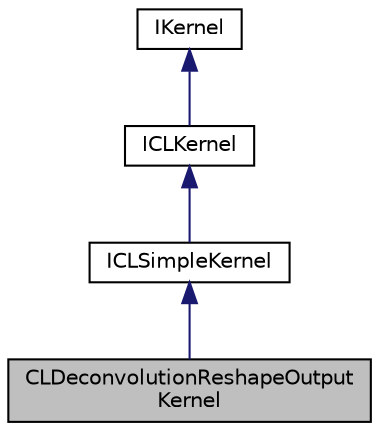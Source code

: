 digraph "CLDeconvolutionReshapeOutputKernel"
{
 // LATEX_PDF_SIZE
  edge [fontname="Helvetica",fontsize="10",labelfontname="Helvetica",labelfontsize="10"];
  node [fontname="Helvetica",fontsize="10",shape=record];
  Node1 [label="CLDeconvolutionReshapeOutput\lKernel",height=0.2,width=0.4,color="black", fillcolor="grey75", style="filled", fontcolor="black",tooltip="Interface for the OpenCL kernel to be used for reshaping the tensor before returning the result of de..."];
  Node2 -> Node1 [dir="back",color="midnightblue",fontsize="10",style="solid",fontname="Helvetica"];
  Node2 [label="ICLSimpleKernel",height=0.2,width=0.4,color="black", fillcolor="white", style="filled",URL="$classarm__compute_1_1_i_c_l_simple_kernel.xhtml",tooltip="Interface for simple OpenCL kernels having 1 tensor input and 1 tensor output."];
  Node3 -> Node2 [dir="back",color="midnightblue",fontsize="10",style="solid",fontname="Helvetica"];
  Node3 [label="ICLKernel",height=0.2,width=0.4,color="black", fillcolor="white", style="filled",URL="$classarm__compute_1_1_i_c_l_kernel.xhtml",tooltip="Common interface for all the OpenCL kernels."];
  Node4 -> Node3 [dir="back",color="midnightblue",fontsize="10",style="solid",fontname="Helvetica"];
  Node4 [label="IKernel",height=0.2,width=0.4,color="black", fillcolor="white", style="filled",URL="$classarm__compute_1_1_i_kernel.xhtml",tooltip="Common information for all the kernels."];
}
